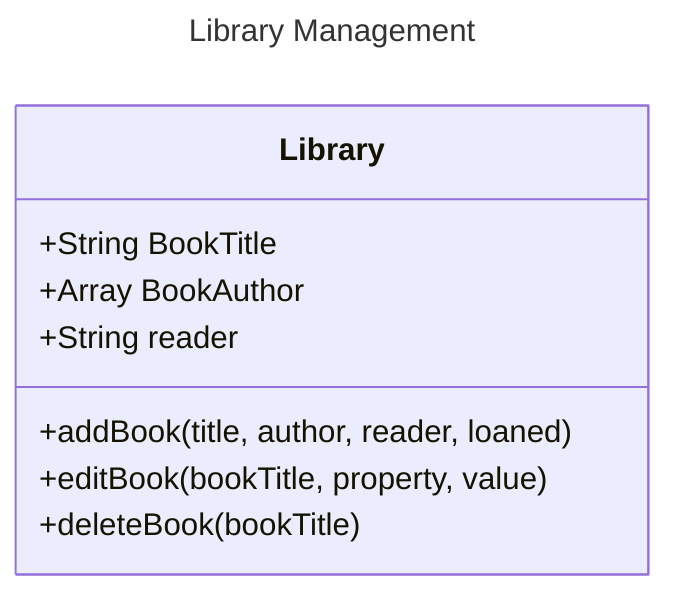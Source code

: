 ---
title: Library Management
---
classDiagram
    class Library
    Library : +String BookTitle
    Library : +Array BookAuthor
    Library : +String reader
    Library : +addBook(title, author, reader, loaned)
    Library : +editBook(bookTitle, property, value)
    Library : +deleteBook(bookTitle)